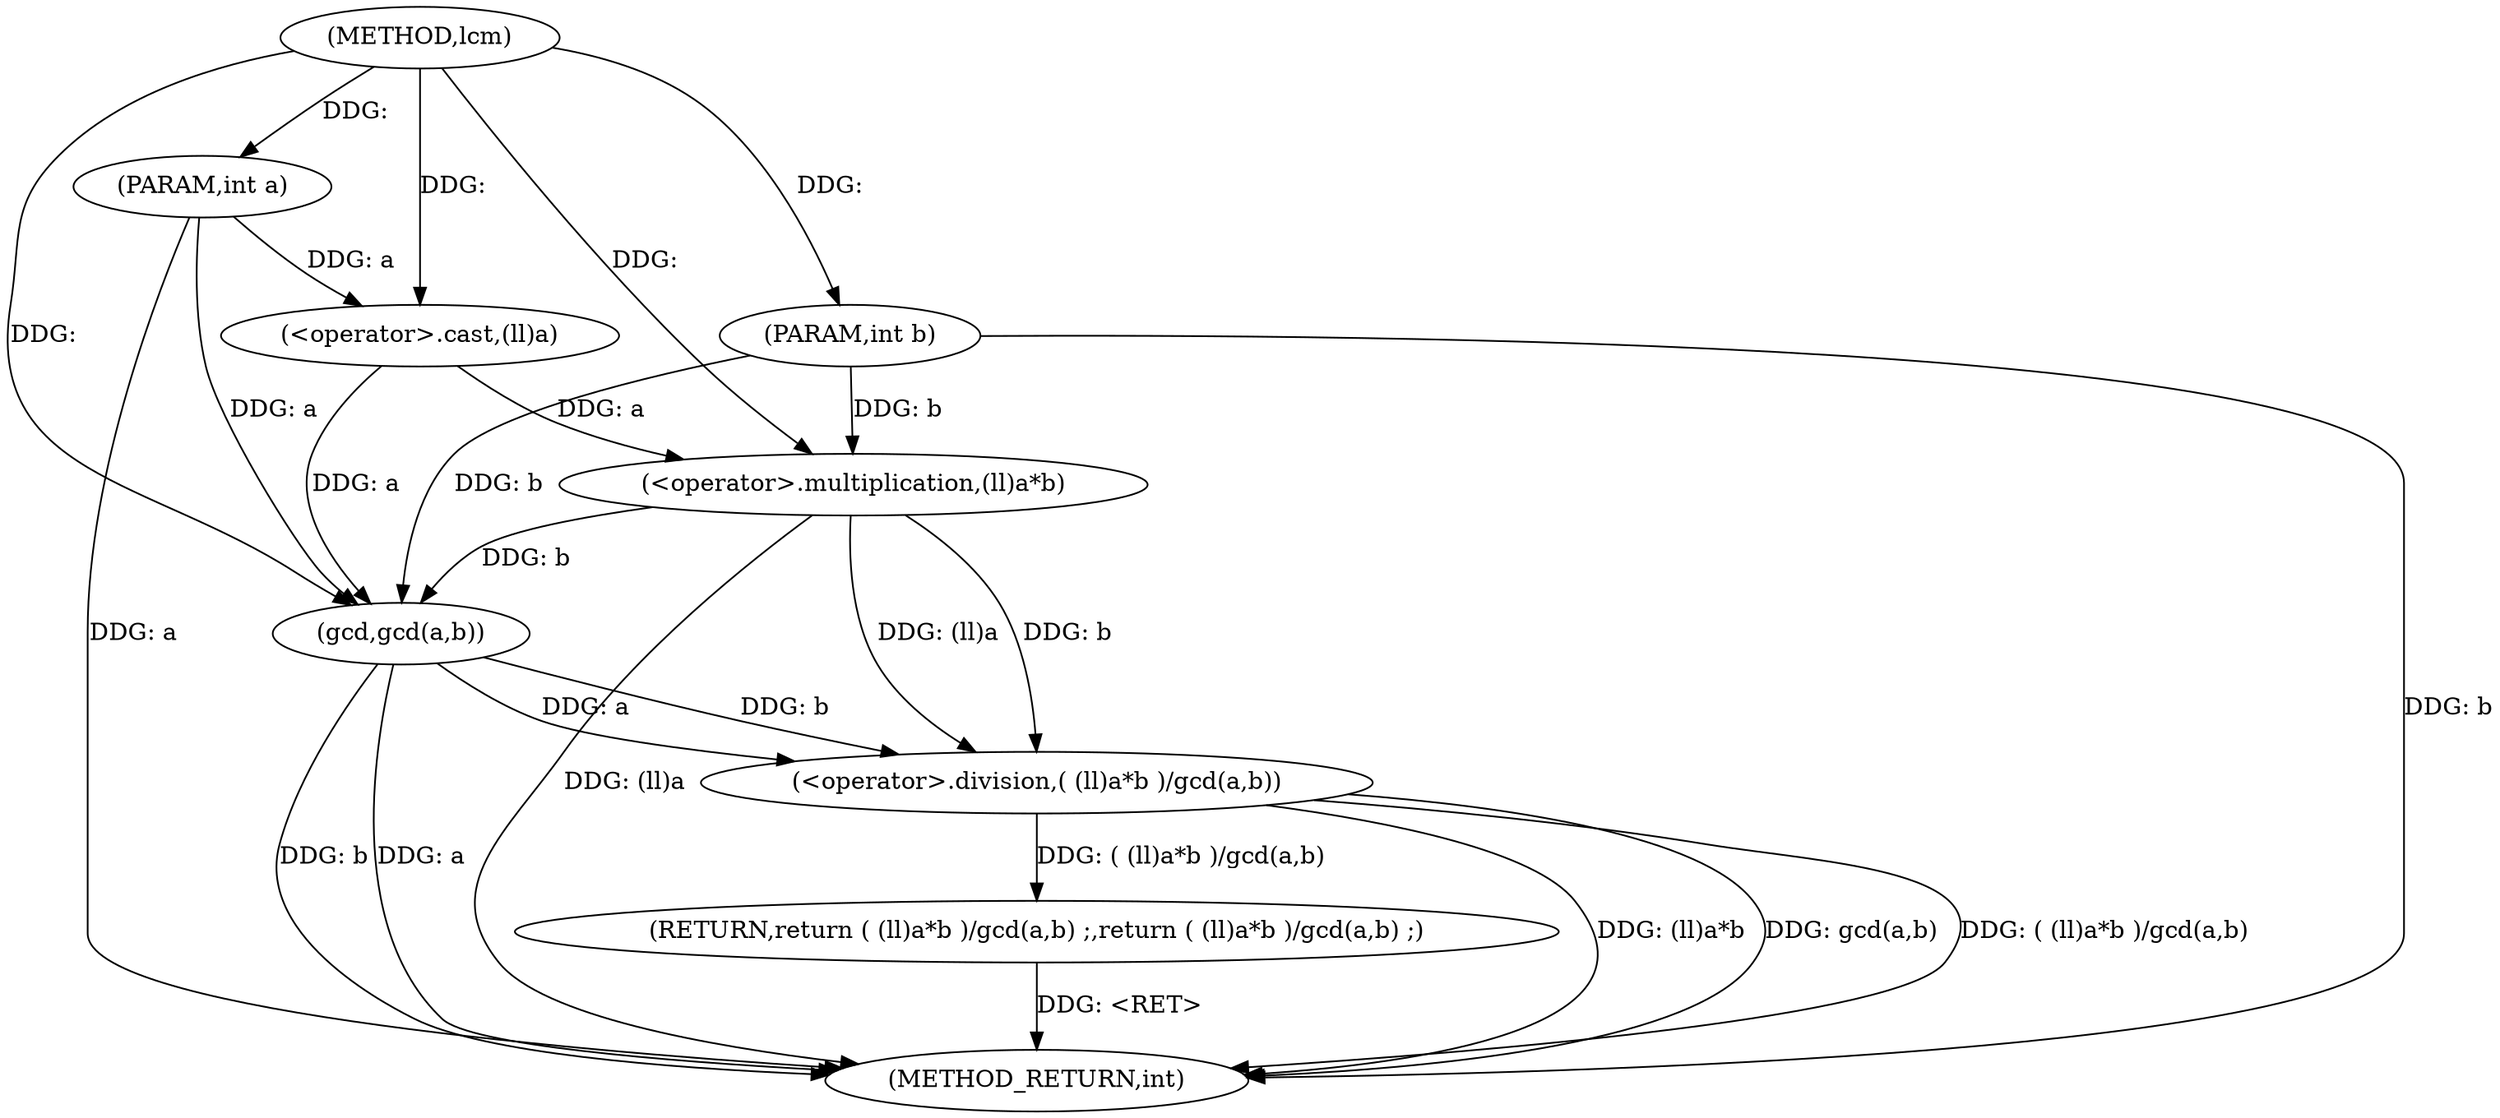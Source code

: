 digraph "lcm" {  
"1000247" [label = "(METHOD,lcm)" ]
"1000261" [label = "(METHOD_RETURN,int)" ]
"1000248" [label = "(PARAM,int a)" ]
"1000249" [label = "(PARAM,int b)" ]
"1000251" [label = "(RETURN,return ( (ll)a*b )/gcd(a,b) ;,return ( (ll)a*b )/gcd(a,b) ;)" ]
"1000252" [label = "(<operator>.division,( (ll)a*b )/gcd(a,b))" ]
"1000253" [label = "(<operator>.multiplication,(ll)a*b)" ]
"1000258" [label = "(gcd,gcd(a,b))" ]
"1000254" [label = "(<operator>.cast,(ll)a)" ]
  "1000251" -> "1000261"  [ label = "DDG: <RET>"] 
  "1000248" -> "1000261"  [ label = "DDG: a"] 
  "1000249" -> "1000261"  [ label = "DDG: b"] 
  "1000253" -> "1000261"  [ label = "DDG: (ll)a"] 
  "1000252" -> "1000261"  [ label = "DDG: (ll)a*b"] 
  "1000258" -> "1000261"  [ label = "DDG: a"] 
  "1000258" -> "1000261"  [ label = "DDG: b"] 
  "1000252" -> "1000261"  [ label = "DDG: gcd(a,b)"] 
  "1000252" -> "1000261"  [ label = "DDG: ( (ll)a*b )/gcd(a,b)"] 
  "1000247" -> "1000248"  [ label = "DDG: "] 
  "1000247" -> "1000249"  [ label = "DDG: "] 
  "1000252" -> "1000251"  [ label = "DDG: ( (ll)a*b )/gcd(a,b)"] 
  "1000253" -> "1000252"  [ label = "DDG: (ll)a"] 
  "1000253" -> "1000252"  [ label = "DDG: b"] 
  "1000258" -> "1000252"  [ label = "DDG: b"] 
  "1000258" -> "1000252"  [ label = "DDG: a"] 
  "1000254" -> "1000253"  [ label = "DDG: a"] 
  "1000249" -> "1000253"  [ label = "DDG: b"] 
  "1000247" -> "1000253"  [ label = "DDG: "] 
  "1000254" -> "1000258"  [ label = "DDG: a"] 
  "1000248" -> "1000258"  [ label = "DDG: a"] 
  "1000247" -> "1000258"  [ label = "DDG: "] 
  "1000253" -> "1000258"  [ label = "DDG: b"] 
  "1000249" -> "1000258"  [ label = "DDG: b"] 
  "1000248" -> "1000254"  [ label = "DDG: a"] 
  "1000247" -> "1000254"  [ label = "DDG: "] 
}
